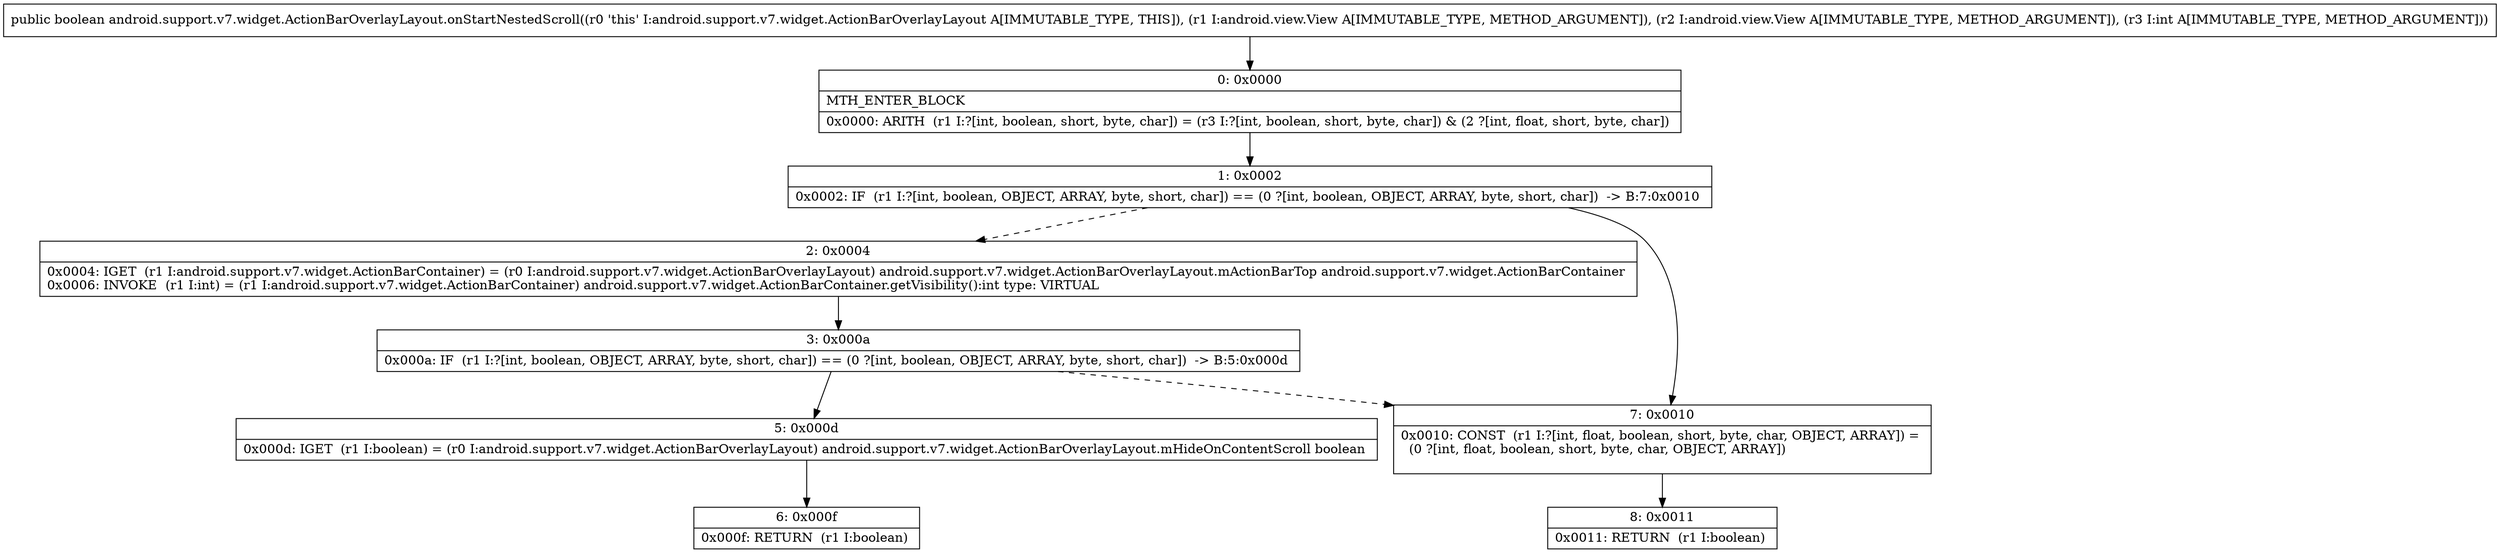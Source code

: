 digraph "CFG forandroid.support.v7.widget.ActionBarOverlayLayout.onStartNestedScroll(Landroid\/view\/View;Landroid\/view\/View;I)Z" {
Node_0 [shape=record,label="{0\:\ 0x0000|MTH_ENTER_BLOCK\l|0x0000: ARITH  (r1 I:?[int, boolean, short, byte, char]) = (r3 I:?[int, boolean, short, byte, char]) & (2 ?[int, float, short, byte, char]) \l}"];
Node_1 [shape=record,label="{1\:\ 0x0002|0x0002: IF  (r1 I:?[int, boolean, OBJECT, ARRAY, byte, short, char]) == (0 ?[int, boolean, OBJECT, ARRAY, byte, short, char])  \-\> B:7:0x0010 \l}"];
Node_2 [shape=record,label="{2\:\ 0x0004|0x0004: IGET  (r1 I:android.support.v7.widget.ActionBarContainer) = (r0 I:android.support.v7.widget.ActionBarOverlayLayout) android.support.v7.widget.ActionBarOverlayLayout.mActionBarTop android.support.v7.widget.ActionBarContainer \l0x0006: INVOKE  (r1 I:int) = (r1 I:android.support.v7.widget.ActionBarContainer) android.support.v7.widget.ActionBarContainer.getVisibility():int type: VIRTUAL \l}"];
Node_3 [shape=record,label="{3\:\ 0x000a|0x000a: IF  (r1 I:?[int, boolean, OBJECT, ARRAY, byte, short, char]) == (0 ?[int, boolean, OBJECT, ARRAY, byte, short, char])  \-\> B:5:0x000d \l}"];
Node_5 [shape=record,label="{5\:\ 0x000d|0x000d: IGET  (r1 I:boolean) = (r0 I:android.support.v7.widget.ActionBarOverlayLayout) android.support.v7.widget.ActionBarOverlayLayout.mHideOnContentScroll boolean \l}"];
Node_6 [shape=record,label="{6\:\ 0x000f|0x000f: RETURN  (r1 I:boolean) \l}"];
Node_7 [shape=record,label="{7\:\ 0x0010|0x0010: CONST  (r1 I:?[int, float, boolean, short, byte, char, OBJECT, ARRAY]) = \l  (0 ?[int, float, boolean, short, byte, char, OBJECT, ARRAY])\l \l}"];
Node_8 [shape=record,label="{8\:\ 0x0011|0x0011: RETURN  (r1 I:boolean) \l}"];
MethodNode[shape=record,label="{public boolean android.support.v7.widget.ActionBarOverlayLayout.onStartNestedScroll((r0 'this' I:android.support.v7.widget.ActionBarOverlayLayout A[IMMUTABLE_TYPE, THIS]), (r1 I:android.view.View A[IMMUTABLE_TYPE, METHOD_ARGUMENT]), (r2 I:android.view.View A[IMMUTABLE_TYPE, METHOD_ARGUMENT]), (r3 I:int A[IMMUTABLE_TYPE, METHOD_ARGUMENT])) }"];
MethodNode -> Node_0;
Node_0 -> Node_1;
Node_1 -> Node_2[style=dashed];
Node_1 -> Node_7;
Node_2 -> Node_3;
Node_3 -> Node_5;
Node_3 -> Node_7[style=dashed];
Node_5 -> Node_6;
Node_7 -> Node_8;
}

